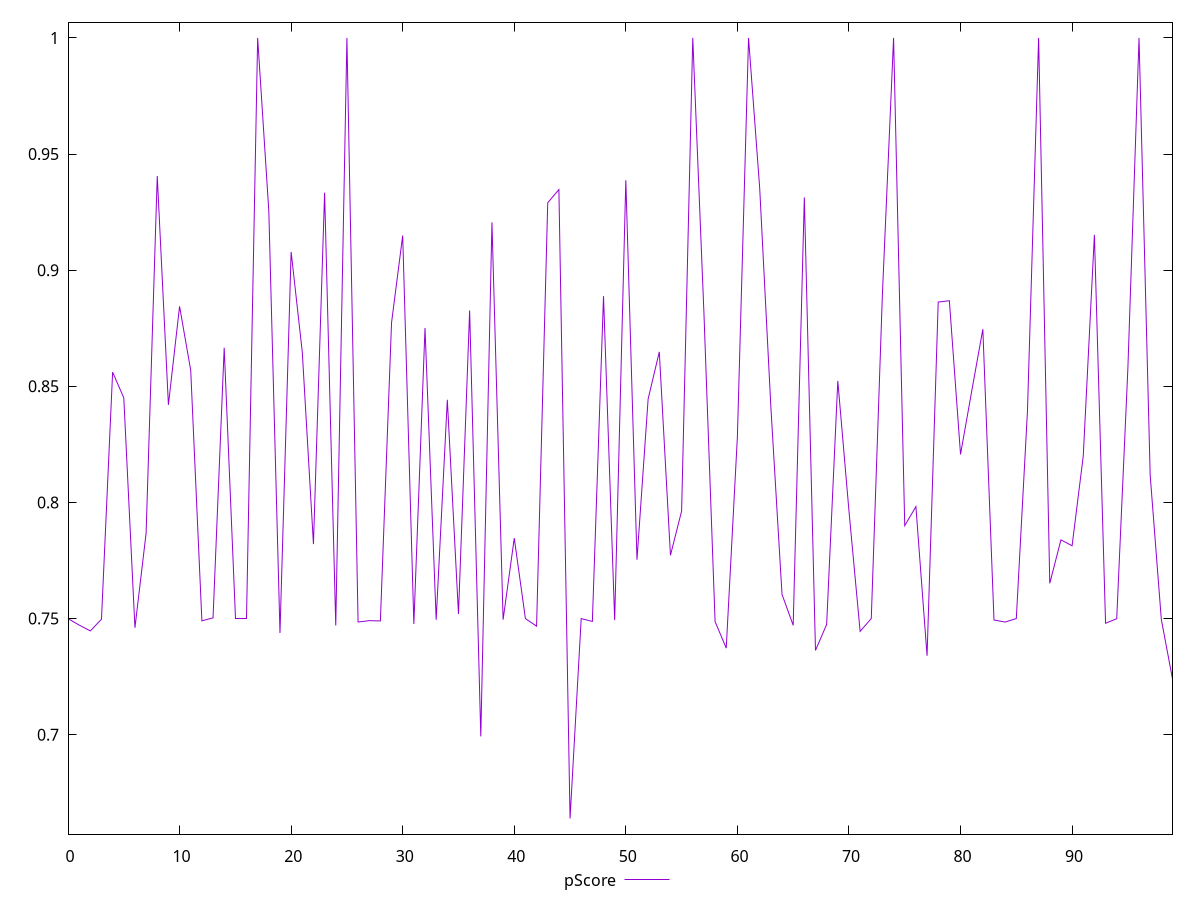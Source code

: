 reset

$pScore <<EOF
0 0.75
1 0.74722
2 0.7446933333333333
3 0.7497255555555555
4 0.8561091666668653
5 0.8450200000001739
6 0.7460655555555555
7 0.7867766666668468
8 0.9405550000001677
9 0.842040833333352
10 0.8844283333335382
11 0.8568733333338363
12 0.7490377777777778
13 0.750320833333147
14 0.866616666666232
15 0.75
16 0.75
17 1
18 0.9254366666660644
19 0.7437922222222222
20 0.9078658333335382
21 0.8647166666660148
22 0.7820574999996461
23 0.9333525000000372
24 0.7470388888888889
25 1
26 0.7485233333333333
27 0.7491122222222222
28 0.7489877777777778
29 0.8773891666671261
30 0.9149008333341528
31 0.7476644444444445
32 0.8751266666664742
33 0.7494988888888889
34 0.8442216666663687
35 0.7519949999994908
36 0.8826424999992983
37 0.6992866666666749
38 0.9205849999996523
39 0.7495566666666666
40 0.7846283333337245
41 0.75
42 0.7467455555555556
43 0.9290391666667226
44 0.9347116666659713
45 0.663927777777426
46 0.75
47 0.7487788888888889
48 0.8888066666666419
49 0.7493355555555555
50 0.9387166666674117
51 0.7753566666661451
52 0.8445908333337866
53 0.8648316666670144
54 0.7772641666660396
55 0.7963158333324827
56 1
57 0.8816858333333706
58 0.7486966666667205
59 0.73729
60 0.8282908333325758
61 1
62 0.9352549999998883
63 0.8411375000001863
64 0.7604225000009561
65 0.7471055555555556
66 0.931324166667182
67 0.7363144444444444
68 0.74747
69 0.8523241666673372
70 0.7963666666671634
71 0.7445122222222222
72 0.75
73 0.8899591666669585
74 1
75 0.7900283333333209
76 0.7982049999991432
77 0.7339955555555555
78 0.8862841666660581
79 0.8868499999997826
80 0.8207025000002857
81 0.847839166666381
82 0.8745916666664804
83 0.7494066666666667
84 0.7485111111111111
85 0.75
86 0.8393041666666977
87 1
88 0.7651800000000124
89 0.7839033333336314
90 0.7813550000001366
91 0.8199758333332526
92 0.9152250000004035
93 0.748
94 0.7499344444444445
95 0.8577033333332899
96 1
97 0.8117191666667349
98 0.7495544444444444
99 0.7240177777777778
EOF

set key outside below
set xrange [0:99]
set yrange [0.6572063333329745:1.0067214444444514]
set trange [0.6572063333329745:1.0067214444444514]
set terminal svg size 640, 500 enhanced background rgb 'white'
set output "report_00015_2021-02-09T16-11-33.973Z/uses-rel-preconnect/samples/pages+cached+noadtech+nomedia+nocss/pScore/values.svg"

plot $pScore title "pScore" with line

reset
